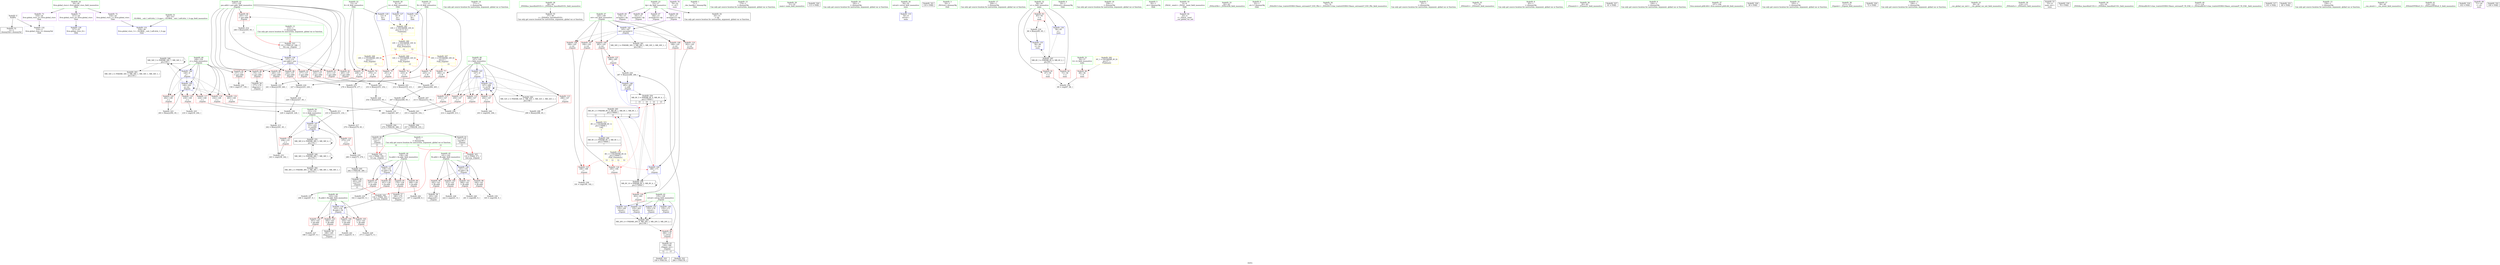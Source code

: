 digraph "SVFG" {
	label="SVFG";

	Node0x561e87176fe0 [shape=record,color=grey,label="{NodeID: 0\nNullPtr}"];
	Node0x561e87176fe0 -> Node0x561e87198190[style=solid];
	Node0x561e87176fe0 -> Node0x561e8719d4c0[style=solid];
	Node0x561e871b3d80 [shape=record,color=black,label="{NodeID: 263\nMR_34V_2 = PHI(MR_34V_3, MR_34V_1, MR_34V_1, MR_34V_1, )\npts\{150 \}\n}"];
	Node0x561e87196ed0 [shape=record,color=red,label="{NodeID: 97\n247\<--139\n\<--fa.addr\n_Z2goiiii\n}"];
	Node0x561e87196ed0 -> Node0x561e871a5fd0[style=solid];
	Node0x561e87188e40 [shape=record,color=green,label="{NodeID: 14\n171\<--1\n\<--dummyObj\nCan only get source location for instruction, argument, global var or function.}"];
	Node0x561e87197a30 [shape=record,color=red,label="{NodeID: 111\n202\<--147\n\<--i\n_Z2goiiii\n}"];
	Node0x561e87197a30 -> Node0x561e871a6a50[style=solid];
	Node0x561e87195d70 [shape=record,color=green,label="{NodeID: 28\n38\<--44\n_ZNSt8ios_base4InitD1Ev\<--_ZNSt8ios_base4InitD1Ev_field_insensitive\n}"];
	Node0x561e87195d70 -> Node0x561e87198460[style=solid];
	Node0x561e871a3450 [shape=record,color=grey,label="{NodeID: 208\n299 = Binary(298, 65, )\n}"];
	Node0x561e871a3450 -> Node0x561e8719e390[style=solid];
	Node0x561e8719ce20 [shape=record,color=red,label="{NodeID: 125\n286\<--285\n\<--\n_Z2goiiii\n}"];
	Node0x561e8719ce20 -> Node0x561e871a4650[style=solid];
	Node0x561e87196920 [shape=record,color=green,label="{NodeID: 42\n135\<--136\nretval\<--retval_field_insensitive\n_Z2goiiii\n}"];
	Node0x561e87196920 -> Node0x561e87199cb0[style=solid];
	Node0x561e87196920 -> Node0x561e8719db70[style=solid];
	Node0x561e87196920 -> Node0x561e8719dc40[style=solid];
	Node0x561e87196920 -> Node0x561e8719dde0[style=solid];
	Node0x561e87196920 -> Node0x561e8719e460[style=solid];
	Node0x561e871a4950 [shape=record,color=grey,label="{NodeID: 222\n253 = Binary(251, 252, )\n}"];
	Node0x561e871a4950 -> Node0x561e871a4c50[style=solid];
	Node0x561e8719daa0 [shape=record,color=blue,label="{NodeID: 139\n143\<--134\nfk.addr\<--fk\n_Z2goiiii\n}"];
	Node0x561e8719daa0 -> Node0x561e871972e0[style=dashed];
	Node0x561e8719daa0 -> Node0x561e871973b0[style=dashed];
	Node0x561e8719daa0 -> Node0x561e87197480[style=dashed];
	Node0x561e8719daa0 -> Node0x561e87197550[style=dashed];
	Node0x561e87198560 [shape=record,color=black,label="{NodeID: 56\n177\<--176\nidxprom\<--\n_Z2goiiii\n}"];
	Node0x561e871c6370 [shape=record,color=black,label="{NodeID: 319\n109 = PHI(130, )\n}"];
	Node0x561e871a5e50 [shape=record,color=grey,label="{NodeID: 236\n158 = cmp(157, 159, )\n}"];
	Node0x561e871990c0 [shape=record,color=purple,label="{NodeID: 70\n79\<--22\n\<--.str.1\nmain\n}"];
	Node0x561e87199cb0 [shape=record,color=red,label="{NodeID: 84\n306\<--135\n\<--retval\n_Z2goiiii\n}"];
	Node0x561e87199cb0 -> Node0x561e87198b10[style=solid];
	Node0x561e8718b210 [shape=record,color=green,label="{NodeID: 1\n7\<--1\n__dso_handle\<--dummyObj\nGlob }"];
	Node0x561e871b4280 [shape=record,color=black,label="{NodeID: 264\nMR_36V_2 = PHI(MR_36V_3, MR_36V_1, MR_36V_1, MR_36V_1, )\npts\{152 \}\n}"];
	Node0x561e87196fa0 [shape=record,color=red,label="{NodeID: 98\n164\<--141\n\<--fb.addr\n_Z2goiiii\n}"];
	Node0x561e87196fa0 -> Node0x561e871a5550[style=solid];
	Node0x561e8718b530 [shape=record,color=green,label="{NodeID: 15\n174\<--1\n\<--dummyObj\nCan only get source location for instruction, argument, global var or function.}"];
	Node0x561e87197b00 [shape=record,color=red,label="{NodeID: 112\n209\<--147\n\<--i\n_Z2goiiii\n}"];
	Node0x561e87197b00 -> Node0x561e871a4f50[style=solid];
	Node0x561e87195e00 [shape=record,color=green,label="{NodeID: 29\n51\<--52\nmain\<--main_field_insensitive\n}"];
	Node0x561e871a35d0 [shape=record,color=grey,label="{NodeID: 209\n267 = Binary(266, 65, )\n}"];
	Node0x561e871a35d0 -> Node0x561e871a56d0[style=solid];
	Node0x561e8719cef0 [shape=record,color=red,label="{NodeID: 126\n303\<--302\n\<--\n_Z2goiiii\n}"];
	Node0x561e8719cef0 -> Node0x561e8719e460[style=solid];
	Node0x561e871969f0 [shape=record,color=green,label="{NodeID: 43\n137\<--138\npos.addr\<--pos.addr_field_insensitive\n_Z2goiiii\n}"];
	Node0x561e871969f0 -> Node0x561e87199d80[style=solid];
	Node0x561e871969f0 -> Node0x561e87199e50[style=solid];
	Node0x561e871969f0 -> Node0x561e87199f20[style=solid];
	Node0x561e871969f0 -> Node0x561e87199ff0[style=solid];
	Node0x561e871969f0 -> Node0x561e8719a0c0[style=solid];
	Node0x561e871969f0 -> Node0x561e8719a190[style=solid];
	Node0x561e871969f0 -> Node0x561e8719a260[style=solid];
	Node0x561e871969f0 -> Node0x561e8719a330[style=solid];
	Node0x561e871969f0 -> Node0x561e8719a400[style=solid];
	Node0x561e871969f0 -> Node0x561e8719d830[style=solid];
	Node0x561e871a4ad0 [shape=record,color=grey,label="{NodeID: 223\n293 = Binary(292, 65, )\n}"];
	Node0x561e871a4ad0 -> Node0x561e8719e2c0[style=solid];
	Node0x561e8719db70 [shape=record,color=blue,label="{NodeID: 140\n135\<--171\nretval\<--\n_Z2goiiii\n}"];
	Node0x561e8719db70 -> Node0x561e871b2e80[style=dashed];
	Node0x561e87198630 [shape=record,color=black,label="{NodeID: 57\n180\<--179\nidxprom7\<--\n_Z2goiiii\n}"];
	Node0x561e871c6530 [shape=record,color=black,label="{NodeID: 320\n113 = PHI()\n}"];
	Node0x561e871a5fd0 [shape=record,color=grey,label="{NodeID: 237\n248 = cmp(247, 9, )\n}"];
	Node0x561e87199190 [shape=record,color=purple,label="{NodeID: 71\n317\<--24\nllvm.global_ctors_0\<--llvm.global_ctors\nGlob }"];
	Node0x561e87199190 -> Node0x561e8719d2c0[style=solid];
	Node0x561e87199d80 [shape=record,color=red,label="{NodeID: 85\n157\<--137\n\<--pos.addr\n_Z2goiiii\n}"];
	Node0x561e87199d80 -> Node0x561e871a5e50[style=solid];
	Node0x561e8718a8a0 [shape=record,color=green,label="{NodeID: 2\n9\<--1\n\<--dummyObj\nCan only get source location for instruction, argument, global var or function.|{<s0>12|<s1>12|<s2>12}}"];
	Node0x561e8718a8a0:s0 -> Node0x561e871c6a40[style=solid,color=red];
	Node0x561e8718a8a0:s1 -> Node0x561e871c6bc0[style=solid,color=red];
	Node0x561e8718a8a0:s2 -> Node0x561e871c6d40[style=solid,color=red];
	Node0x561e871b4780 [shape=record,color=black,label="{NodeID: 265\nMR_8V_2 = PHI(MR_8V_4, MR_8V_1, MR_8V_1, MR_8V_1, )\npts\{170000 \}\n|{<s0>12|<s1>15|<s2>15}}"];
	Node0x561e871b4780:s0 -> Node0x561e871b96b0[style=dashed,color=blue];
	Node0x561e871b4780:s1 -> Node0x561e8719ce20[style=dashed,color=blue];
	Node0x561e871b4780:s2 -> Node0x561e8719e1f0[style=dashed,color=blue];
	Node0x561e87197070 [shape=record,color=red,label="{NodeID: 99\n182\<--141\n\<--fb.addr\n_Z2goiiii\n}"];
	Node0x561e87197070 -> Node0x561e87198700[style=solid];
	Node0x561e8718b600 [shape=record,color=green,label="{NodeID: 16\n192\<--1\n\<--dummyObj\nCan only get source location for instruction, argument, global var or function.}"];
	Node0x561e871b6a30 [shape=record,color=yellow,style=double,label="{NodeID: 279\n8V_1 = ENCHI(MR_8V_0)\npts\{170000 \}\nFun[_Z5main2v]|{<s0>12|<s1>12|<s2>12|<s3>12}}"];
	Node0x561e871b6a30:s0 -> Node0x561e8719cc80[style=dashed,color=red];
	Node0x561e871b6a30:s1 -> Node0x561e8719cd50[style=dashed,color=red];
	Node0x561e871b6a30:s2 -> Node0x561e8719deb0[style=dashed,color=red];
	Node0x561e871b6a30:s3 -> Node0x561e871b4780[style=dashed,color=red];
	Node0x561e87197bd0 [shape=record,color=red,label="{NodeID: 113\n231\<--147\n\<--i\n_Z2goiiii\n}"];
	Node0x561e87197bd0 -> Node0x561e871a38d0[style=solid];
	Node0x561e87195e90 [shape=record,color=green,label="{NodeID: 30\n54\<--55\nretval\<--retval_field_insensitive\nmain\n}"];
	Node0x561e87195e90 -> Node0x561e8719d5c0[style=solid];
	Node0x561e871a3750 [shape=record,color=grey,label="{NodeID: 210\n266 = Binary(264, 265, )\n}"];
	Node0x561e871a3750 -> Node0x561e871a35d0[style=solid];
	Node0x561e8719cfc0 [shape=record,color=blue,label="{NodeID: 127\n8\<--9\nA\<--\nGlob }"];
	Node0x561e8719cfc0 -> Node0x561e871b6fd0[style=dashed];
	Node0x561e87196ac0 [shape=record,color=green,label="{NodeID: 44\n139\<--140\nfa.addr\<--fa.addr_field_insensitive\n_Z2goiiii\n}"];
	Node0x561e87196ac0 -> Node0x561e8719a4d0[style=solid];
	Node0x561e87196ac0 -> Node0x561e8719a5a0[style=solid];
	Node0x561e87196ac0 -> Node0x561e87196e00[style=solid];
	Node0x561e87196ac0 -> Node0x561e87196ed0[style=solid];
	Node0x561e87196ac0 -> Node0x561e8719d900[style=solid];
	Node0x561e871a4c50 [shape=record,color=grey,label="{NodeID: 224\n254 = Binary(253, 65, )\n}"];
	Node0x561e871a4c50 -> Node0x561e871a68d0[style=solid];
	Node0x561e8719dc40 [shape=record,color=blue,label="{NodeID: 141\n135\<--174\nretval\<--\n_Z2goiiii\n}"];
	Node0x561e8719dc40 -> Node0x561e871b2e80[style=dashed];
	Node0x561e87198700 [shape=record,color=black,label="{NodeID: 58\n183\<--182\nidxprom9\<--\n_Z2goiiii\n}"];
	Node0x561e871c6600 [shape=record,color=black,label="{NodeID: 321\n116 = PHI()\n}"];
	Node0x561e871a6150 [shape=record,color=grey,label="{NodeID: 238\n191 = cmp(190, 192, )\n}"];
	Node0x561e87199290 [shape=record,color=purple,label="{NodeID: 72\n318\<--24\nllvm.global_ctors_1\<--llvm.global_ctors\nGlob }"];
	Node0x561e87199290 -> Node0x561e8719d3c0[style=solid];
	Node0x561e87199e50 [shape=record,color=red,label="{NodeID: 86\n176\<--137\n\<--pos.addr\n_Z2goiiii\n}"];
	Node0x561e87199e50 -> Node0x561e87198560[style=solid];
	Node0x561e8718b7d0 [shape=record,color=green,label="{NodeID: 3\n18\<--1\n_ZSt3cin\<--dummyObj\nGlob }"];
	Node0x561e871b4c80 [shape=record,color=yellow,style=double,label="{NodeID: 266\n14V_1 = ENCHI(MR_14V_0)\npts\{10 \}\nFun[_Z2goiiii]|{|<s2>15}}"];
	Node0x561e871b4c80 -> Node0x561e87199490[style=dashed];
	Node0x561e871b4c80 -> Node0x561e87199560[style=dashed];
	Node0x561e871b4c80:s2 -> Node0x561e871b4c80[style=dashed,color=red];
	Node0x561e87197140 [shape=record,color=red,label="{NodeID: 100\n221\<--141\n\<--fb.addr\n_Z2goiiii\n}"];
	Node0x561e87197140 -> Node0x561e871a5250[style=solid];
	Node0x561e8718b6d0 [shape=record,color=green,label="{NodeID: 17\n204\<--1\n\<--dummyObj\nCan only get source location for instruction, argument, global var or function.}"];
	Node0x561e871b6b40 [shape=record,color=yellow,style=double,label="{NodeID: 280\n10V_1 = ENCHI(MR_10V_0)\npts\{10 12 14 \}\nFun[_Z5main2v]|{<s0>12|<s1>12|<s2>12}}"];
	Node0x561e871b6b40:s0 -> Node0x561e871b4c80[style=dashed,color=red];
	Node0x561e871b6b40:s1 -> Node0x561e871b57a0[style=dashed,color=red];
	Node0x561e871b6b40:s2 -> Node0x561e871b5880[style=dashed,color=red];
	Node0x561e87197ca0 [shape=record,color=red,label="{NodeID: 114\n250\<--147\n\<--i\n_Z2goiiii\n}"];
	Node0x561e87197ca0 -> Node0x561e871a68d0[style=solid];
	Node0x561e87195f20 [shape=record,color=green,label="{NodeID: 31\n56\<--57\ntt\<--tt_field_insensitive\nmain\n}"];
	Node0x561e87195f20 -> Node0x561e87199970[style=solid];
	Node0x561e871a38d0 [shape=record,color=grey,label="{NodeID: 211\n233 = Binary(231, 232, )\n}"];
	Node0x561e871a38d0 -> Node0x561e8719e120[style=solid];
	Node0x561e8719d0c0 [shape=record,color=blue,label="{NodeID: 128\n11\<--9\nB\<--\nGlob }"];
	Node0x561e8719d0c0 -> Node0x561e871b6fd0[style=dashed];
	Node0x561e87196b90 [shape=record,color=green,label="{NodeID: 45\n141\<--142\nfb.addr\<--fb.addr_field_insensitive\n_Z2goiiii\n}"];
	Node0x561e87196b90 -> Node0x561e87196fa0[style=solid];
	Node0x561e87196b90 -> Node0x561e87197070[style=solid];
	Node0x561e87196b90 -> Node0x561e87197140[style=solid];
	Node0x561e87196b90 -> Node0x561e87197210[style=solid];
	Node0x561e87196b90 -> Node0x561e8719d9d0[style=solid];
	Node0x561e871a4dd0 [shape=record,color=grey,label="{NodeID: 225\n219 = cmp(218, 204, )\n}"];
	Node0x561e8719dd10 [shape=record,color=blue,label="{NodeID: 142\n145\<--187\nret\<--arrayidx12\n_Z2goiiii\n}"];
	Node0x561e8719dd10 -> Node0x561e87197620[style=dashed];
	Node0x561e8719dd10 -> Node0x561e871976f0[style=dashed];
	Node0x561e8719dd10 -> Node0x561e871977c0[style=dashed];
	Node0x561e8719dd10 -> Node0x561e87197890[style=dashed];
	Node0x561e8719dd10 -> Node0x561e87197960[style=dashed];
	Node0x561e8719dd10 -> Node0x561e871b3380[style=dashed];
	Node0x561e871987d0 [shape=record,color=black,label="{NodeID: 59\n186\<--185\nidxprom11\<--\n_Z2goiiii\n}"];
	Node0x561e871c66d0 [shape=record,color=black,label="{NodeID: 322\n284 = PHI(130, )\n}"];
	Node0x561e871c66d0 -> Node0x561e871a4650[style=solid];
	Node0x561e871a62d0 [shape=record,color=grey,label="{NodeID: 239\n229 = cmp(224, 228, )\n}"];
	Node0x561e87199390 [shape=record,color=purple,label="{NodeID: 73\n319\<--24\nllvm.global_ctors_2\<--llvm.global_ctors\nGlob }"];
	Node0x561e87199390 -> Node0x561e8719d4c0[style=solid];
	Node0x561e87199f20 [shape=record,color=red,label="{NodeID: 87\n211\<--137\n\<--pos.addr\n_Z2goiiii\n}"];
	Node0x561e87199f20 -> Node0x561e871a47d0[style=solid];
	Node0x561e87189ec0 [shape=record,color=green,label="{NodeID: 4\n19\<--1\n_ZSt4cout\<--dummyObj\nGlob }"];
	Node0x561e871b57a0 [shape=record,color=yellow,style=double,label="{NodeID: 267\n16V_1 = ENCHI(MR_16V_0)\npts\{12 \}\nFun[_Z2goiiii]|{|<s2>15}}"];
	Node0x561e871b57a0 -> Node0x561e87199630[style=dashed];
	Node0x561e871b57a0 -> Node0x561e87199700[style=dashed];
	Node0x561e871b57a0:s2 -> Node0x561e871b57a0[style=dashed,color=red];
	Node0x561e87197210 [shape=record,color=red,label="{NodeID: 101\n260\<--141\n\<--fb.addr\n_Z2goiiii\n}"];
	Node0x561e87197210 -> Node0x561e871a6450[style=solid];
	Node0x561e8718ad50 [shape=record,color=green,label="{NodeID: 18\n258\<--1\n\<--dummyObj\nCan only get source location for instruction, argument, global var or function.}"];
	Node0x561e87197d70 [shape=record,color=red,label="{NodeID: 115\n298\<--147\n\<--i\n_Z2goiiii\n}"];
	Node0x561e87197d70 -> Node0x561e871a3450[style=solid];
	Node0x561e87195fb0 [shape=record,color=green,label="{NodeID: 32\n58\<--59\no\<--o_field_insensitive\nmain\n}"];
	Node0x561e87195fb0 -> Node0x561e87199a40[style=solid];
	Node0x561e87195fb0 -> Node0x561e87199b10[style=solid];
	Node0x561e87195fb0 -> Node0x561e87199be0[style=solid];
	Node0x561e87195fb0 -> Node0x561e8719d690[style=solid];
	Node0x561e87195fb0 -> Node0x561e8719d760[style=solid];
	Node0x561e871a3a50 [shape=record,color=grey,label="{NodeID: 212\n241 = Binary(239, 240, )\n}"];
	Node0x561e871a3a50 -> Node0x561e871a3bd0[style=solid];
	Node0x561e8719d1c0 [shape=record,color=blue,label="{NodeID: 129\n13\<--9\nK\<--\nGlob }"];
	Node0x561e8719d1c0 -> Node0x561e871b6fd0[style=dashed];
	Node0x561e87196c60 [shape=record,color=green,label="{NodeID: 46\n143\<--144\nfk.addr\<--fk.addr_field_insensitive\n_Z2goiiii\n}"];
	Node0x561e87196c60 -> Node0x561e871972e0[style=solid];
	Node0x561e87196c60 -> Node0x561e871973b0[style=solid];
	Node0x561e87196c60 -> Node0x561e87197480[style=solid];
	Node0x561e87196c60 -> Node0x561e87197550[style=solid];
	Node0x561e87196c60 -> Node0x561e8719daa0[style=solid];
	Node0x561e871a4f50 [shape=record,color=grey,label="{NodeID: 226\n214 = cmp(209, 213, )\n}"];
	Node0x561e8719dde0 [shape=record,color=blue,label="{NodeID: 143\n135\<--195\nretval\<--\n_Z2goiiii\n}"];
	Node0x561e8719dde0 -> Node0x561e871b2e80[style=dashed];
	Node0x561e871988a0 [shape=record,color=black,label="{NodeID: 60\n259\<--257\nconv\<--\n_Z2goiiii\n|{<s0>15}}"];
	Node0x561e871988a0:s0 -> Node0x561e871c6a40[style=solid,color=red];
	Node0x561e871c6830 [shape=record,color=black,label="{NodeID: 323\n131 = PHI(110, 246, )\n0th arg _Z2goiiii }"];
	Node0x561e871c6830 -> Node0x561e8719d830[style=solid];
	Node0x561e871a6450 [shape=record,color=grey,label="{NodeID: 240\n261 = cmp(260, 9, )\n}"];
	Node0x561e87199490 [shape=record,color=red,label="{NodeID: 74\n210\<--8\n\<--A\n_Z2goiiii\n}"];
	Node0x561e87199490 -> Node0x561e871a47d0[style=solid];
	Node0x561e871b1080 [shape=record,color=black,label="{NodeID: 254\nMR_8V_5 = PHI(MR_8V_9, MR_8V_4, )\npts\{170000 \}\n|{|<s2>15|<s3>15|<s4>15|<s5>15}}"];
	Node0x561e871b1080 -> Node0x561e871b1080[style=dashed];
	Node0x561e871b1080 -> Node0x561e871b2980[style=dashed];
	Node0x561e871b1080:s2 -> Node0x561e8719cc80[style=dashed,color=red];
	Node0x561e871b1080:s3 -> Node0x561e8719cd50[style=dashed,color=red];
	Node0x561e871b1080:s4 -> Node0x561e8719deb0[style=dashed,color=red];
	Node0x561e871b1080:s5 -> Node0x561e871b4780[style=dashed,color=red];
	Node0x561e87199ff0 [shape=record,color=red,label="{NodeID: 88\n226\<--137\n\<--pos.addr\n_Z2goiiii\n}"];
	Node0x561e87199ff0 -> Node0x561e871a4350[style=solid];
	Node0x561e87189f50 [shape=record,color=green,label="{NodeID: 5\n20\<--1\n.str\<--dummyObj\nGlob }"];
	Node0x561e871b5880 [shape=record,color=yellow,style=double,label="{NodeID: 268\n18V_1 = ENCHI(MR_18V_0)\npts\{14 \}\nFun[_Z2goiiii]|{|<s2>15}}"];
	Node0x561e871b5880 -> Node0x561e871997d0[style=dashed];
	Node0x561e871b5880 -> Node0x561e871998a0[style=dashed];
	Node0x561e871b5880:s2 -> Node0x561e871b5880[style=dashed,color=red];
	Node0x561e871972e0 [shape=record,color=red,label="{NodeID: 102\n167\<--143\n\<--fk.addr\n_Z2goiiii\n}"];
	Node0x561e871972e0 -> Node0x561e871a50d0[style=solid];
	Node0x561e8718ae20 [shape=record,color=green,label="{NodeID: 19\n4\<--6\n_ZStL8__ioinit\<--_ZStL8__ioinit_field_insensitive\nGlob }"];
	Node0x561e8718ae20 -> Node0x561e87198be0[style=solid];
	Node0x561e871b6d30 [shape=record,color=yellow,style=double,label="{NodeID: 282\n4V_1 = ENCHI(MR_4V_0)\npts\{57 \}\nFun[main]}"];
	Node0x561e871b6d30 -> Node0x561e87199970[style=dashed];
	Node0x561e8719c6d0 [shape=record,color=red,label="{NodeID: 116\n218\<--149\n\<--j\n_Z2goiiii\n}"];
	Node0x561e8719c6d0 -> Node0x561e871a4dd0[style=solid];
	Node0x561e87196080 [shape=record,color=green,label="{NodeID: 33\n62\<--63\n_ZNSirsERi\<--_ZNSirsERi_field_insensitive\n}"];
	Node0x561e871a3bd0 [shape=record,color=grey,label="{NodeID: 213\n242 = Binary(241, 65, )\n}"];
	Node0x561e871a3bd0 -> Node0x561e871a59d0[style=solid];
	Node0x561e8719d2c0 [shape=record,color=blue,label="{NodeID: 130\n317\<--25\nllvm.global_ctors_0\<--\nGlob }"];
	Node0x561e87196d30 [shape=record,color=green,label="{NodeID: 47\n145\<--146\nret\<--ret_field_insensitive\n_Z2goiiii\n}"];
	Node0x561e87196d30 -> Node0x561e87197620[style=solid];
	Node0x561e87196d30 -> Node0x561e871976f0[style=solid];
	Node0x561e87196d30 -> Node0x561e871977c0[style=solid];
	Node0x561e87196d30 -> Node0x561e87197890[style=solid];
	Node0x561e87196d30 -> Node0x561e87197960[style=solid];
	Node0x561e87196d30 -> Node0x561e8719dd10[style=solid];
	Node0x561e871a50d0 [shape=record,color=grey,label="{NodeID: 227\n168 = cmp(167, 9, )\n}"];
	Node0x561e8719deb0 [shape=record,color=blue,label="{NodeID: 144\n198\<--171\n\<--\n_Z2goiiii\n}"];
	Node0x561e8719deb0 -> Node0x561e8719cef0[style=dashed];
	Node0x561e8719deb0 -> Node0x561e871b1080[style=dashed];
	Node0x561e8719deb0 -> Node0x561e871b2980[style=dashed];
	Node0x561e8719deb0 -> Node0x561e871b4780[style=dashed];
	Node0x561e87198970 [shape=record,color=black,label="{NodeID: 61\n271\<--270\nconv46\<--\n_Z2goiiii\n|{<s0>15}}"];
	Node0x561e87198970:s0 -> Node0x561e871c6bc0[style=solid,color=red];
	Node0x561e871c6a40 [shape=record,color=black,label="{NodeID: 324\n132 = PHI(9, 259, )\n1st arg _Z2goiiii }"];
	Node0x561e871c6a40 -> Node0x561e8719d900[style=solid];
	Node0x561e871a65d0 [shape=record,color=grey,label="{NodeID: 241\n236 = cmp(235, 9, )\n}"];
	Node0x561e87199560 [shape=record,color=red,label="{NodeID: 75\n251\<--8\n\<--A\n_Z2goiiii\n}"];
	Node0x561e87199560 -> Node0x561e871a4950[style=solid];
	Node0x561e871b1580 [shape=record,color=black,label="{NodeID: 255\nMR_36V_6 = PHI(MR_36V_5, MR_36V_4, )\npts\{152 \}\n}"];
	Node0x561e871b1580 -> Node0x561e8719e120[style=dashed];
	Node0x561e871b1580 -> Node0x561e871af780[style=dashed];
	Node0x561e871b1580 -> Node0x561e871b1580[style=dashed];
	Node0x561e8719a0c0 [shape=record,color=red,label="{NodeID: 89\n240\<--137\n\<--pos.addr\n_Z2goiiii\n}"];
	Node0x561e8719a0c0 -> Node0x561e871a3a50[style=solid];
	Node0x561e8718b050 [shape=record,color=green,label="{NodeID: 6\n22\<--1\n.str.1\<--dummyObj\nGlob }"];
	Node0x561e871973b0 [shape=record,color=red,label="{NodeID: 103\n185\<--143\n\<--fk.addr\n_Z2goiiii\n}"];
	Node0x561e871973b0 -> Node0x561e871987d0[style=solid];
	Node0x561e8718aef0 [shape=record,color=green,label="{NodeID: 20\n8\<--10\nA\<--A_field_insensitive\nGlob }"];
	Node0x561e8718aef0 -> Node0x561e87199490[style=solid];
	Node0x561e8718aef0 -> Node0x561e87199560[style=solid];
	Node0x561e8718aef0 -> Node0x561e8719cfc0[style=solid];
	Node0x561e8719c7a0 [shape=record,color=red,label="{NodeID: 117\n224\<--149\n\<--j\n_Z2goiiii\n}"];
	Node0x561e8719c7a0 -> Node0x561e871a62d0[style=solid];
	Node0x561e87196150 [shape=record,color=green,label="{NodeID: 34\n73\<--74\n_ZStlsISt11char_traitsIcEERSt13basic_ostreamIcT_ES5_PKc\<--_ZStlsISt11char_traitsIcEERSt13basic_ostreamIcT_ES5_PKc_field_insensitive\n}"];
	Node0x561e871a3d50 [shape=record,color=grey,label="{NodeID: 214\n246 = Binary(245, 65, )\n|{<s0>15}}"];
	Node0x561e871a3d50:s0 -> Node0x561e871c6830[style=solid,color=red];
	Node0x561e8719d3c0 [shape=record,color=blue,label="{NodeID: 131\n318\<--26\nllvm.global_ctors_1\<--_GLOBAL__sub_I_mR.ilchi_1_0.cpp\nGlob }"];
	Node0x561e87197e20 [shape=record,color=green,label="{NodeID: 48\n147\<--148\ni\<--i_field_insensitive\n_Z2goiiii\n}"];
	Node0x561e87197e20 -> Node0x561e87197a30[style=solid];
	Node0x561e87197e20 -> Node0x561e87197b00[style=solid];
	Node0x561e87197e20 -> Node0x561e87197bd0[style=solid];
	Node0x561e87197e20 -> Node0x561e87197ca0[style=solid];
	Node0x561e87197e20 -> Node0x561e87197d70[style=solid];
	Node0x561e87197e20 -> Node0x561e8719df80[style=solid];
	Node0x561e87197e20 -> Node0x561e8719e390[style=solid];
	Node0x561e871a5250 [shape=record,color=grey,label="{NodeID: 228\n222 = cmp(221, 9, )\n}"];
	Node0x561e8719df80 [shape=record,color=blue,label="{NodeID: 145\n147\<--9\ni\<--\n_Z2goiiii\n}"];
	Node0x561e8719df80 -> Node0x561e87197a30[style=dashed];
	Node0x561e8719df80 -> Node0x561e87197b00[style=dashed];
	Node0x561e8719df80 -> Node0x561e87197bd0[style=dashed];
	Node0x561e8719df80 -> Node0x561e87197ca0[style=dashed];
	Node0x561e8719df80 -> Node0x561e87197d70[style=dashed];
	Node0x561e8719df80 -> Node0x561e8719e390[style=dashed];
	Node0x561e8719df80 -> Node0x561e871b3880[style=dashed];
	Node0x561e87198a40 [shape=record,color=black,label="{NodeID: 62\n283\<--282\nconv53\<--\n_Z2goiiii\n|{<s0>15}}"];
	Node0x561e87198a40:s0 -> Node0x561e871c6d40[style=solid,color=red];
	Node0x561e871c6bc0 [shape=record,color=black,label="{NodeID: 325\n133 = PHI(9, 271, )\n2nd arg _Z2goiiii }"];
	Node0x561e871c6bc0 -> Node0x561e8719d9d0[style=solid];
	Node0x561e871a6750 [shape=record,color=grey,label="{NodeID: 242\n207 = cmp(206, 9, )\n}"];
	Node0x561e87199630 [shape=record,color=red,label="{NodeID: 76\n225\<--11\n\<--B\n_Z2goiiii\n}"];
	Node0x561e87199630 -> Node0x561e871a4350[style=solid];
	Node0x561e8719a190 [shape=record,color=red,label="{NodeID: 90\n245\<--137\n\<--pos.addr\n_Z2goiiii\n}"];
	Node0x561e8719a190 -> Node0x561e871a3d50[style=solid];
	Node0x561e8718b0e0 [shape=record,color=green,label="{NodeID: 7\n25\<--1\n\<--dummyObj\nCan only get source location for instruction, argument, global var or function.}"];
	Node0x561e87197480 [shape=record,color=red,label="{NodeID: 104\n235\<--143\n\<--fk.addr\n_Z2goiiii\n}"];
	Node0x561e87197480 -> Node0x561e871a65d0[style=solid];
	Node0x561e8718b8f0 [shape=record,color=green,label="{NodeID: 21\n11\<--12\nB\<--B_field_insensitive\nGlob }"];
	Node0x561e8718b8f0 -> Node0x561e87199630[style=solid];
	Node0x561e8718b8f0 -> Node0x561e87199700[style=solid];
	Node0x561e8718b8f0 -> Node0x561e8719d0c0[style=solid];
	Node0x561e8719c870 [shape=record,color=red,label="{NodeID: 118\n232\<--149\n\<--j\n_Z2goiiii\n}"];
	Node0x561e8719c870 -> Node0x561e871a38d0[style=solid];
	Node0x561e87196220 [shape=record,color=green,label="{NodeID: 35\n77\<--78\n_ZNSolsEi\<--_ZNSolsEi_field_insensitive\n}"];
	Node0x561e871a3ed0 [shape=record,color=grey,label="{NodeID: 215\n278 = Binary(276, 277, )\n}"];
	Node0x561e871a3ed0 -> Node0x561e871a41d0[style=solid];
	Node0x561e8719d4c0 [shape=record,color=blue, style = dotted,label="{NodeID: 132\n319\<--3\nllvm.global_ctors_2\<--dummyVal\nGlob }"];
	Node0x561e87197ef0 [shape=record,color=green,label="{NodeID: 49\n149\<--150\nj\<--j_field_insensitive\n_Z2goiiii\n}"];
	Node0x561e87197ef0 -> Node0x561e8719c6d0[style=solid];
	Node0x561e87197ef0 -> Node0x561e8719c7a0[style=solid];
	Node0x561e87197ef0 -> Node0x561e8719c870[style=solid];
	Node0x561e87197ef0 -> Node0x561e8719c940[style=solid];
	Node0x561e87197ef0 -> Node0x561e8719ca10[style=solid];
	Node0x561e87197ef0 -> Node0x561e8719e050[style=solid];
	Node0x561e87197ef0 -> Node0x561e8719e2c0[style=solid];
	Node0x561e871a53d0 [shape=record,color=grey,label="{NodeID: 229\n273 = cmp(272, 9, )\n}"];
	Node0x561e8719e050 [shape=record,color=blue,label="{NodeID: 146\n149\<--9\nj\<--\n_Z2goiiii\n}"];
	Node0x561e8719e050 -> Node0x561e8719c6d0[style=dashed];
	Node0x561e8719e050 -> Node0x561e8719c7a0[style=dashed];
	Node0x561e8719e050 -> Node0x561e8719c870[style=dashed];
	Node0x561e8719e050 -> Node0x561e8719c940[style=dashed];
	Node0x561e8719e050 -> Node0x561e8719ca10[style=dashed];
	Node0x561e8719e050 -> Node0x561e8719e2c0[style=dashed];
	Node0x561e8719e050 -> Node0x561e871af280[style=dashed];
	Node0x561e87198b10 [shape=record,color=black,label="{NodeID: 63\n130\<--306\n_Z2goiiii_ret\<--\n_Z2goiiii\n|{<s0>12|<s1>15}}"];
	Node0x561e87198b10:s0 -> Node0x561e871c6370[style=solid,color=blue];
	Node0x561e87198b10:s1 -> Node0x561e871c66d0[style=solid,color=blue];
	Node0x561e871c6d40 [shape=record,color=black,label="{NodeID: 326\n134 = PHI(9, 283, )\n3rd arg _Z2goiiii }"];
	Node0x561e871c6d40 -> Node0x561e8719daa0[style=solid];
	Node0x561e871a68d0 [shape=record,color=grey,label="{NodeID: 243\n255 = cmp(250, 254, )\n}"];
	Node0x561e871a68d0 -> Node0x561e871a2d30[style=solid];
	Node0x561e87199700 [shape=record,color=red,label="{NodeID: 77\n264\<--11\n\<--B\n_Z2goiiii\n}"];
	Node0x561e87199700 -> Node0x561e871a3750[style=solid];
	Node0x561e8719a260 [shape=record,color=red,label="{NodeID: 91\n252\<--137\n\<--pos.addr\n_Z2goiiii\n}"];
	Node0x561e8719a260 -> Node0x561e871a4950[style=solid];
	Node0x561e8718a0a0 [shape=record,color=green,label="{NodeID: 8\n65\<--1\n\<--dummyObj\nCan only get source location for instruction, argument, global var or function.}"];
	Node0x561e87197550 [shape=record,color=red,label="{NodeID: 105\n272\<--143\n\<--fk.addr\n_Z2goiiii\n}"];
	Node0x561e87197550 -> Node0x561e871a53d0[style=solid];
	Node0x561e8718b9c0 [shape=record,color=green,label="{NodeID: 22\n13\<--14\nK\<--K_field_insensitive\nGlob }"];
	Node0x561e8718b9c0 -> Node0x561e871997d0[style=solid];
	Node0x561e8718b9c0 -> Node0x561e871998a0[style=solid];
	Node0x561e8718b9c0 -> Node0x561e8719d1c0[style=solid];
	Node0x561e871b6fd0 [shape=record,color=yellow,style=double,label="{NodeID: 285\n10V_1 = ENCHI(MR_10V_0)\npts\{10 12 14 \}\nFun[main]|{<s0>7}}"];
	Node0x561e871b6fd0:s0 -> Node0x561e871b6b40[style=dashed,color=red];
	Node0x561e8719c940 [shape=record,color=red,label="{NodeID: 119\n263\<--149\n\<--j\n_Z2goiiii\n}"];
	Node0x561e8719c940 -> Node0x561e871a56d0[style=solid];
	Node0x561e87196320 [shape=record,color=green,label="{NodeID: 36\n82\<--83\n_Z5main2v\<--_Z5main2v_field_insensitive\n}"];
	Node0x561e871a4050 [shape=record,color=grey,label="{NodeID: 216\n86 = Binary(85, 65, )\n}"];
	Node0x561e871a4050 -> Node0x561e8719d760[style=solid];
	Node0x561e8719d5c0 [shape=record,color=blue,label="{NodeID: 133\n54\<--9\nretval\<--\nmain\n}"];
	Node0x561e87197fc0 [shape=record,color=green,label="{NodeID: 50\n151\<--152\nt\<--t_field_insensitive\n_Z2goiiii\n}"];
	Node0x561e87197fc0 -> Node0x561e8719cae0[style=solid];
	Node0x561e87197fc0 -> Node0x561e8719cbb0[style=solid];
	Node0x561e87197fc0 -> Node0x561e8719e120[style=solid];
	Node0x561e871a5550 [shape=record,color=grey,label="{NodeID: 230\n165 = cmp(164, 9, )\n}"];
	Node0x561e8719e120 [shape=record,color=blue,label="{NodeID: 147\n151\<--233\nt\<--and29\n_Z2goiiii\n}"];
	Node0x561e8719e120 -> Node0x561e8719cae0[style=dashed];
	Node0x561e8719e120 -> Node0x561e8719cbb0[style=dashed];
	Node0x561e8719e120 -> Node0x561e871b1580[style=dashed];
	Node0x561e87198be0 [shape=record,color=purple,label="{NodeID: 64\n35\<--4\n\<--_ZStL8__ioinit\n__cxx_global_var_init\n}"];
	Node0x561e871c7450 [shape=record,color=black,label="{NodeID: 327\n61 = PHI()\n}"];
	Node0x561e871a6a50 [shape=record,color=grey,label="{NodeID: 244\n203 = cmp(202, 204, )\n}"];
	Node0x561e871997d0 [shape=record,color=red,label="{NodeID: 78\n239\<--13\n\<--K\n_Z2goiiii\n}"];
	Node0x561e871997d0 -> Node0x561e871a3a50[style=solid];
	Node0x561e8719a330 [shape=record,color=red,label="{NodeID: 92\n265\<--137\n\<--pos.addr\n_Z2goiiii\n}"];
	Node0x561e8719a330 -> Node0x561e871a3750[style=solid];
	Node0x561e8718a130 [shape=record,color=green,label="{NodeID: 9\n104\<--1\n\<--dummyObj\nCan only get source location for instruction, argument, global var or function.}"];
	Node0x561e87197620 [shape=record,color=red,label="{NodeID: 106\n189\<--145\n\<--ret\n_Z2goiiii\n}"];
	Node0x561e87197620 -> Node0x561e8719cc80[style=solid];
	Node0x561e8718ba90 [shape=record,color=green,label="{NodeID: 23\n15\<--17\ndp\<--dp_field_insensitive\nGlob }"];
	Node0x561e8718ba90 -> Node0x561e87198360[style=solid];
	Node0x561e8718ba90 -> Node0x561e87198cb0[style=solid];
	Node0x561e8718ba90 -> Node0x561e87198d80[style=solid];
	Node0x561e8718ba90 -> Node0x561e87198e50[style=solid];
	Node0x561e8718ba90 -> Node0x561e87198f20[style=solid];
	Node0x561e8719ca10 [shape=record,color=red,label="{NodeID: 120\n292\<--149\n\<--j\n_Z2goiiii\n}"];
	Node0x561e8719ca10 -> Node0x561e871a4ad0[style=solid];
	Node0x561e87196420 [shape=record,color=green,label="{NodeID: 37\n107\<--108\nllvm.memset.p0i8.i64\<--llvm.memset.p0i8.i64_field_insensitive\n}"];
	Node0x561e871a41d0 [shape=record,color=grey,label="{NodeID: 217\n279 = Binary(278, 65, )\n}"];
	Node0x561e871a41d0 -> Node0x561e871a5cd0[style=solid];
	Node0x561e8719d690 [shape=record,color=blue,label="{NodeID: 134\n58\<--65\no\<--\nmain\n}"];
	Node0x561e8719d690 -> Node0x561e871ae380[style=dashed];
	Node0x561e87198090 [shape=record,color=green,label="{NodeID: 51\n26\<--313\n_GLOBAL__sub_I_mR.ilchi_1_0.cpp\<--_GLOBAL__sub_I_mR.ilchi_1_0.cpp_field_insensitive\n}"];
	Node0x561e87198090 -> Node0x561e8719d3c0[style=solid];
	Node0x561e871a56d0 [shape=record,color=grey,label="{NodeID: 231\n268 = cmp(263, 267, )\n}"];
	Node0x561e871a56d0 -> Node0x561e8719b4a0[style=solid];
	Node0x561e8719e1f0 [shape=record,color=blue,label="{NodeID: 148\n285\<--287\n\<--add\n_Z2goiiii\n}"];
	Node0x561e8719e1f0 -> Node0x561e871b1080[style=dashed];
	Node0x561e87198cb0 [shape=record,color=purple,label="{NodeID: 65\n178\<--15\narrayidx\<--dp\n_Z2goiiii\n}"];
	Node0x561e871c7550 [shape=record,color=black,label="{NodeID: 328\n36 = PHI()\n}"];
	Node0x561e871ae380 [shape=record,color=black,label="{NodeID: 245\nMR_6V_3 = PHI(MR_6V_4, MR_6V_2, )\npts\{59 \}\n}"];
	Node0x561e871ae380 -> Node0x561e87199a40[style=dashed];
	Node0x561e871ae380 -> Node0x561e87199b10[style=dashed];
	Node0x561e871ae380 -> Node0x561e87199be0[style=dashed];
	Node0x561e871ae380 -> Node0x561e8719d760[style=dashed];
	Node0x561e871998a0 [shape=record,color=red,label="{NodeID: 79\n276\<--13\n\<--K\n_Z2goiiii\n}"];
	Node0x561e871998a0 -> Node0x561e871a3ed0[style=solid];
	Node0x561e871b2980 [shape=record,color=black,label="{NodeID: 259\nMR_8V_10 = PHI(MR_8V_5, MR_8V_4, )\npts\{170000 \}\n}"];
	Node0x561e871b2980 -> Node0x561e8719cef0[style=dashed];
	Node0x561e871b2980 -> Node0x561e871b1080[style=dashed];
	Node0x561e871b2980 -> Node0x561e871b2980[style=dashed];
	Node0x561e871b2980 -> Node0x561e871b4780[style=dashed];
	Node0x561e8719a400 [shape=record,color=red,label="{NodeID: 93\n277\<--137\n\<--pos.addr\n_Z2goiiii\n}"];
	Node0x561e8719a400 -> Node0x561e871a3ed0[style=solid];
	Node0x561e8718a250 [shape=record,color=green,label="{NodeID: 10\n105\<--1\n\<--dummyObj\nCan only get source location for instruction, argument, global var or function.}"];
	Node0x561e871976f0 [shape=record,color=red,label="{NodeID: 107\n194\<--145\n\<--ret\n_Z2goiiii\n}"];
	Node0x561e871976f0 -> Node0x561e8719cd50[style=solid];
	Node0x561e8718bb60 [shape=record,color=green,label="{NodeID: 24\n24\<--28\nllvm.global_ctors\<--llvm.global_ctors_field_insensitive\nGlob }"];
	Node0x561e8718bb60 -> Node0x561e87199190[style=solid];
	Node0x561e8718bb60 -> Node0x561e87199290[style=solid];
	Node0x561e8718bb60 -> Node0x561e87199390[style=solid];
	Node0x561e8719b4a0 [shape=record,color=black,label="{NodeID: 204\n270 = PHI(258, 268, )\n}"];
	Node0x561e8719b4a0 -> Node0x561e87198970[style=solid];
	Node0x561e8719cae0 [shape=record,color=red,label="{NodeID: 121\n238\<--151\n\<--t\n_Z2goiiii\n}"];
	Node0x561e8719cae0 -> Node0x561e871a59d0[style=solid];
	Node0x561e87196520 [shape=record,color=green,label="{NodeID: 38\n111\<--112\n_Z2goiiii\<--_Z2goiiii_field_insensitive\n}"];
	Node0x561e871a4350 [shape=record,color=grey,label="{NodeID: 218\n227 = Binary(225, 226, )\n}"];
	Node0x561e871a4350 -> Node0x561e871a44d0[style=solid];
	Node0x561e8719d760 [shape=record,color=blue,label="{NodeID: 135\n58\<--86\no\<--inc\nmain\n}"];
	Node0x561e8719d760 -> Node0x561e871ae380[style=dashed];
	Node0x561e87198190 [shape=record,color=black,label="{NodeID: 52\n2\<--3\ndummyVal\<--dummyVal\n}"];
	Node0x561e871b96b0 [shape=record,color=yellow,style=double,label="{NodeID: 315\n8V_2 = CSCHI(MR_8V_1)\npts\{170000 \}\nCS[]|{<s0>7}}"];
	Node0x561e871b96b0:s0 -> Node0x561e871ae880[style=dashed,color=blue];
	Node0x561e871a5850 [shape=record,color=grey,label="{NodeID: 232\n162 = cmp(161, 9, )\n}"];
	Node0x561e8719e2c0 [shape=record,color=blue,label="{NodeID: 149\n149\<--293\nj\<--inc\n_Z2goiiii\n}"];
	Node0x561e8719e2c0 -> Node0x561e8719c6d0[style=dashed];
	Node0x561e8719e2c0 -> Node0x561e8719c7a0[style=dashed];
	Node0x561e8719e2c0 -> Node0x561e8719c870[style=dashed];
	Node0x561e8719e2c0 -> Node0x561e8719c940[style=dashed];
	Node0x561e8719e2c0 -> Node0x561e8719ca10[style=dashed];
	Node0x561e8719e2c0 -> Node0x561e8719e2c0[style=dashed];
	Node0x561e8719e2c0 -> Node0x561e871af280[style=dashed];
	Node0x561e87198d80 [shape=record,color=purple,label="{NodeID: 66\n181\<--15\narrayidx8\<--dp\n_Z2goiiii\n}"];
	Node0x561e871c7650 [shape=record,color=black,label="{NodeID: 329\n72 = PHI()\n}"];
	Node0x561e871ae880 [shape=record,color=black,label="{NodeID: 246\nMR_8V_2 = PHI(MR_8V_3, MR_8V_1, )\npts\{170000 \}\n|{<s0>7}}"];
	Node0x561e871ae880:s0 -> Node0x561e871b6a30[style=dashed,color=red];
	Node0x561e87199970 [shape=record,color=red,label="{NodeID: 80\n68\<--56\n\<--tt\nmain\n}"];
	Node0x561e87199970 -> Node0x561e871a5b50[style=solid];
	Node0x561e871b2e80 [shape=record,color=black,label="{NodeID: 260\nMR_20V_4 = PHI(MR_20V_6, MR_20V_3, MR_20V_5, MR_20V_2, )\npts\{136 \}\n}"];
	Node0x561e871b2e80 -> Node0x561e87199cb0[style=dashed];
	Node0x561e8719a4d0 [shape=record,color=red,label="{NodeID: 94\n161\<--139\n\<--fa.addr\n_Z2goiiii\n}"];
	Node0x561e8719a4d0 -> Node0x561e871a5850[style=solid];
	Node0x561e8718a320 [shape=record,color=green,label="{NodeID: 11\n106\<--1\n\<--dummyObj\nCan only get source location for instruction, argument, global var or function.}"];
	Node0x561e871977c0 [shape=record,color=red,label="{NodeID: 108\n198\<--145\n\<--ret\n_Z2goiiii\n}"];
	Node0x561e871977c0 -> Node0x561e8719deb0[style=solid];
	Node0x561e87195bc0 [shape=record,color=green,label="{NodeID: 25\n29\<--30\n__cxx_global_var_init\<--__cxx_global_var_init_field_insensitive\n}"];
	Node0x561e871a27d0 [shape=record,color=black,label="{NodeID: 205\n282 = PHI(258, 280, )\n}"];
	Node0x561e871a27d0 -> Node0x561e87198a40[style=solid];
	Node0x561e8719cbb0 [shape=record,color=red,label="{NodeID: 122\n275\<--151\n\<--t\n_Z2goiiii\n}"];
	Node0x561e8719cbb0 -> Node0x561e871a5cd0[style=solid];
	Node0x561e87196620 [shape=record,color=green,label="{NodeID: 39\n114\<--115\n_ZNSolsEx\<--_ZNSolsEx_field_insensitive\n}"];
	Node0x561e871a44d0 [shape=record,color=grey,label="{NodeID: 219\n228 = Binary(227, 65, )\n}"];
	Node0x561e871a44d0 -> Node0x561e871a62d0[style=solid];
	Node0x561e8719d830 [shape=record,color=blue,label="{NodeID: 136\n137\<--131\npos.addr\<--pos\n_Z2goiiii\n}"];
	Node0x561e8719d830 -> Node0x561e87199d80[style=dashed];
	Node0x561e8719d830 -> Node0x561e87199e50[style=dashed];
	Node0x561e8719d830 -> Node0x561e87199f20[style=dashed];
	Node0x561e8719d830 -> Node0x561e87199ff0[style=dashed];
	Node0x561e8719d830 -> Node0x561e8719a0c0[style=dashed];
	Node0x561e8719d830 -> Node0x561e8719a190[style=dashed];
	Node0x561e8719d830 -> Node0x561e8719a260[style=dashed];
	Node0x561e8719d830 -> Node0x561e8719a330[style=dashed];
	Node0x561e8719d830 -> Node0x561e8719a400[style=dashed];
	Node0x561e87198290 [shape=record,color=black,label="{NodeID: 53\n53\<--9\nmain_ret\<--\nmain\n}"];
	Node0x561e871a59d0 [shape=record,color=grey,label="{NodeID: 233\n243 = cmp(238, 242, )\n}"];
	Node0x561e8719e390 [shape=record,color=blue,label="{NodeID: 150\n147\<--299\ni\<--inc58\n_Z2goiiii\n}"];
	Node0x561e8719e390 -> Node0x561e87197a30[style=dashed];
	Node0x561e8719e390 -> Node0x561e87197b00[style=dashed];
	Node0x561e8719e390 -> Node0x561e87197bd0[style=dashed];
	Node0x561e8719e390 -> Node0x561e87197ca0[style=dashed];
	Node0x561e8719e390 -> Node0x561e87197d70[style=dashed];
	Node0x561e8719e390 -> Node0x561e8719e390[style=dashed];
	Node0x561e8719e390 -> Node0x561e871b3880[style=dashed];
	Node0x561e87198e50 [shape=record,color=purple,label="{NodeID: 67\n184\<--15\narrayidx10\<--dp\n_Z2goiiii\n}"];
	Node0x561e871c77b0 [shape=record,color=black,label="{NodeID: 330\n76 = PHI()\n}"];
	Node0x561e87199a40 [shape=record,color=red,label="{NodeID: 81\n67\<--58\n\<--o\nmain\n}"];
	Node0x561e87199a40 -> Node0x561e871a5b50[style=solid];
	Node0x561e871b3380 [shape=record,color=black,label="{NodeID: 261\nMR_30V_2 = PHI(MR_30V_3, MR_30V_1, MR_30V_3, MR_30V_1, )\npts\{146 \}\n}"];
	Node0x561e8719a5a0 [shape=record,color=red,label="{NodeID: 95\n179\<--139\n\<--fa.addr\n_Z2goiiii\n}"];
	Node0x561e8719a5a0 -> Node0x561e87198630[style=solid];
	Node0x561e87188ce0 [shape=record,color=green,label="{NodeID: 12\n110\<--1\n\<--dummyObj\nCan only get source location for instruction, argument, global var or function.|{<s0>12}}"];
	Node0x561e87188ce0:s0 -> Node0x561e871c6830[style=solid,color=red];
	Node0x561e87197890 [shape=record,color=red,label="{NodeID: 109\n285\<--145\n\<--ret\n_Z2goiiii\n}"];
	Node0x561e87197890 -> Node0x561e8719ce20[style=solid];
	Node0x561e87197890 -> Node0x561e8719e1f0[style=solid];
	Node0x561e87195c50 [shape=record,color=green,label="{NodeID: 26\n33\<--34\n_ZNSt8ios_base4InitC1Ev\<--_ZNSt8ios_base4InitC1Ev_field_insensitive\n}"];
	Node0x561e871a2d30 [shape=record,color=black,label="{NodeID: 206\n257 = PHI(258, 255, )\n}"];
	Node0x561e871a2d30 -> Node0x561e871988a0[style=solid];
	Node0x561e8719cc80 [shape=record,color=red,label="{NodeID: 123\n190\<--189\n\<--\n_Z2goiiii\n}"];
	Node0x561e8719cc80 -> Node0x561e871a6150[style=solid];
	Node0x561e87196720 [shape=record,color=green,label="{NodeID: 40\n117\<--118\n_ZSt4endlIcSt11char_traitsIcEERSt13basic_ostreamIT_T0_ES6_\<--_ZSt4endlIcSt11char_traitsIcEERSt13basic_ostreamIT_T0_ES6__field_insensitive\n}"];
	Node0x561e871a4650 [shape=record,color=grey,label="{NodeID: 220\n287 = Binary(286, 284, )\n}"];
	Node0x561e871a4650 -> Node0x561e8719e1f0[style=solid];
	Node0x561e8719d900 [shape=record,color=blue,label="{NodeID: 137\n139\<--132\nfa.addr\<--fa\n_Z2goiiii\n}"];
	Node0x561e8719d900 -> Node0x561e8719a4d0[style=dashed];
	Node0x561e8719d900 -> Node0x561e8719a5a0[style=dashed];
	Node0x561e8719d900 -> Node0x561e87196e00[style=dashed];
	Node0x561e8719d900 -> Node0x561e87196ed0[style=dashed];
	Node0x561e87198360 [shape=record,color=black,label="{NodeID: 54\n16\<--15\n\<--dp\nCan only get source location for instruction, argument, global var or function.}"];
	Node0x561e871c6140 [shape=record,color=black,label="{NodeID: 317\n101 = PHI()\n}"];
	Node0x561e871a5b50 [shape=record,color=grey,label="{NodeID: 234\n69 = cmp(67, 68, )\n}"];
	Node0x561e8719e460 [shape=record,color=blue,label="{NodeID: 151\n135\<--303\nretval\<--\n_Z2goiiii\n}"];
	Node0x561e8719e460 -> Node0x561e871b2e80[style=dashed];
	Node0x561e87198f20 [shape=record,color=purple,label="{NodeID: 68\n187\<--15\narrayidx12\<--dp\n_Z2goiiii\n}"];
	Node0x561e87198f20 -> Node0x561e8719dd10[style=solid];
	Node0x561e871c78b0 [shape=record,color=black,label="{NodeID: 331\n80 = PHI()\n}"];
	Node0x561e871af280 [shape=record,color=black,label="{NodeID: 248\nMR_34V_3 = PHI(MR_34V_7, MR_34V_1, )\npts\{150 \}\n}"];
	Node0x561e871af280 -> Node0x561e8719e050[style=dashed];
	Node0x561e871af280 -> Node0x561e871af280[style=dashed];
	Node0x561e871af280 -> Node0x561e871b3d80[style=dashed];
	Node0x561e87199b10 [shape=record,color=red,label="{NodeID: 82\n75\<--58\n\<--o\nmain\n}"];
	Node0x561e871b3880 [shape=record,color=black,label="{NodeID: 262\nMR_32V_2 = PHI(MR_32V_4, MR_32V_1, MR_32V_1, MR_32V_1, )\npts\{148 \}\n}"];
	Node0x561e87196e00 [shape=record,color=red,label="{NodeID: 96\n206\<--139\n\<--fa.addr\n_Z2goiiii\n}"];
	Node0x561e87196e00 -> Node0x561e871a6750[style=solid];
	Node0x561e87188d70 [shape=record,color=green,label="{NodeID: 13\n159\<--1\n\<--dummyObj\nCan only get source location for instruction, argument, global var or function.}"];
	Node0x561e87197960 [shape=record,color=red,label="{NodeID: 110\n302\<--145\n\<--ret\n_Z2goiiii\n}"];
	Node0x561e87197960 -> Node0x561e8719cef0[style=solid];
	Node0x561e87195ce0 [shape=record,color=green,label="{NodeID: 27\n39\<--40\n__cxa_atexit\<--__cxa_atexit_field_insensitive\n}"];
	Node0x561e871a32d0 [shape=record,color=grey,label="{NodeID: 207\n213 = Binary(212, 65, )\n}"];
	Node0x561e871a32d0 -> Node0x561e871a4f50[style=solid];
	Node0x561e8719cd50 [shape=record,color=red,label="{NodeID: 124\n195\<--194\n\<--\n_Z2goiiii\n}"];
	Node0x561e8719cd50 -> Node0x561e8719dde0[style=solid];
	Node0x561e87196820 [shape=record,color=green,label="{NodeID: 41\n119\<--120\n_ZNSolsEPFRSoS_E\<--_ZNSolsEPFRSoS_E_field_insensitive\n}"];
	Node0x561e871a47d0 [shape=record,color=grey,label="{NodeID: 221\n212 = Binary(210, 211, )\n}"];
	Node0x561e871a47d0 -> Node0x561e871a32d0[style=solid];
	Node0x561e8719d9d0 [shape=record,color=blue,label="{NodeID: 138\n141\<--133\nfb.addr\<--fb\n_Z2goiiii\n}"];
	Node0x561e8719d9d0 -> Node0x561e87196fa0[style=dashed];
	Node0x561e8719d9d0 -> Node0x561e87197070[style=dashed];
	Node0x561e8719d9d0 -> Node0x561e87197140[style=dashed];
	Node0x561e8719d9d0 -> Node0x561e87197210[style=dashed];
	Node0x561e87198460 [shape=record,color=black,label="{NodeID: 55\n37\<--38\n\<--_ZNSt8ios_base4InitD1Ev\nCan only get source location for instruction, argument, global var or function.}"];
	Node0x561e871c62a0 [shape=record,color=black,label="{NodeID: 318\n102 = PHI()\n}"];
	Node0x561e871a5cd0 [shape=record,color=grey,label="{NodeID: 235\n280 = cmp(275, 279, )\n}"];
	Node0x561e871a5cd0 -> Node0x561e871a27d0[style=solid];
	Node0x561e87198ff0 [shape=record,color=purple,label="{NodeID: 69\n71\<--20\n\<--.str\nmain\n}"];
	Node0x561e871c7980 [shape=record,color=black,label="{NodeID: 332\n100 = PHI()\n}"];
	Node0x561e871af780 [shape=record,color=black,label="{NodeID: 249\nMR_36V_3 = PHI(MR_36V_7, MR_36V_1, )\npts\{152 \}\n}"];
	Node0x561e871af780 -> Node0x561e8719e120[style=dashed];
	Node0x561e871af780 -> Node0x561e871af780[style=dashed];
	Node0x561e871af780 -> Node0x561e871b1580[style=dashed];
	Node0x561e871af780 -> Node0x561e871b4280[style=dashed];
	Node0x561e87199be0 [shape=record,color=red,label="{NodeID: 83\n85\<--58\n\<--o\nmain\n}"];
	Node0x561e87199be0 -> Node0x561e871a4050[style=solid];
}
